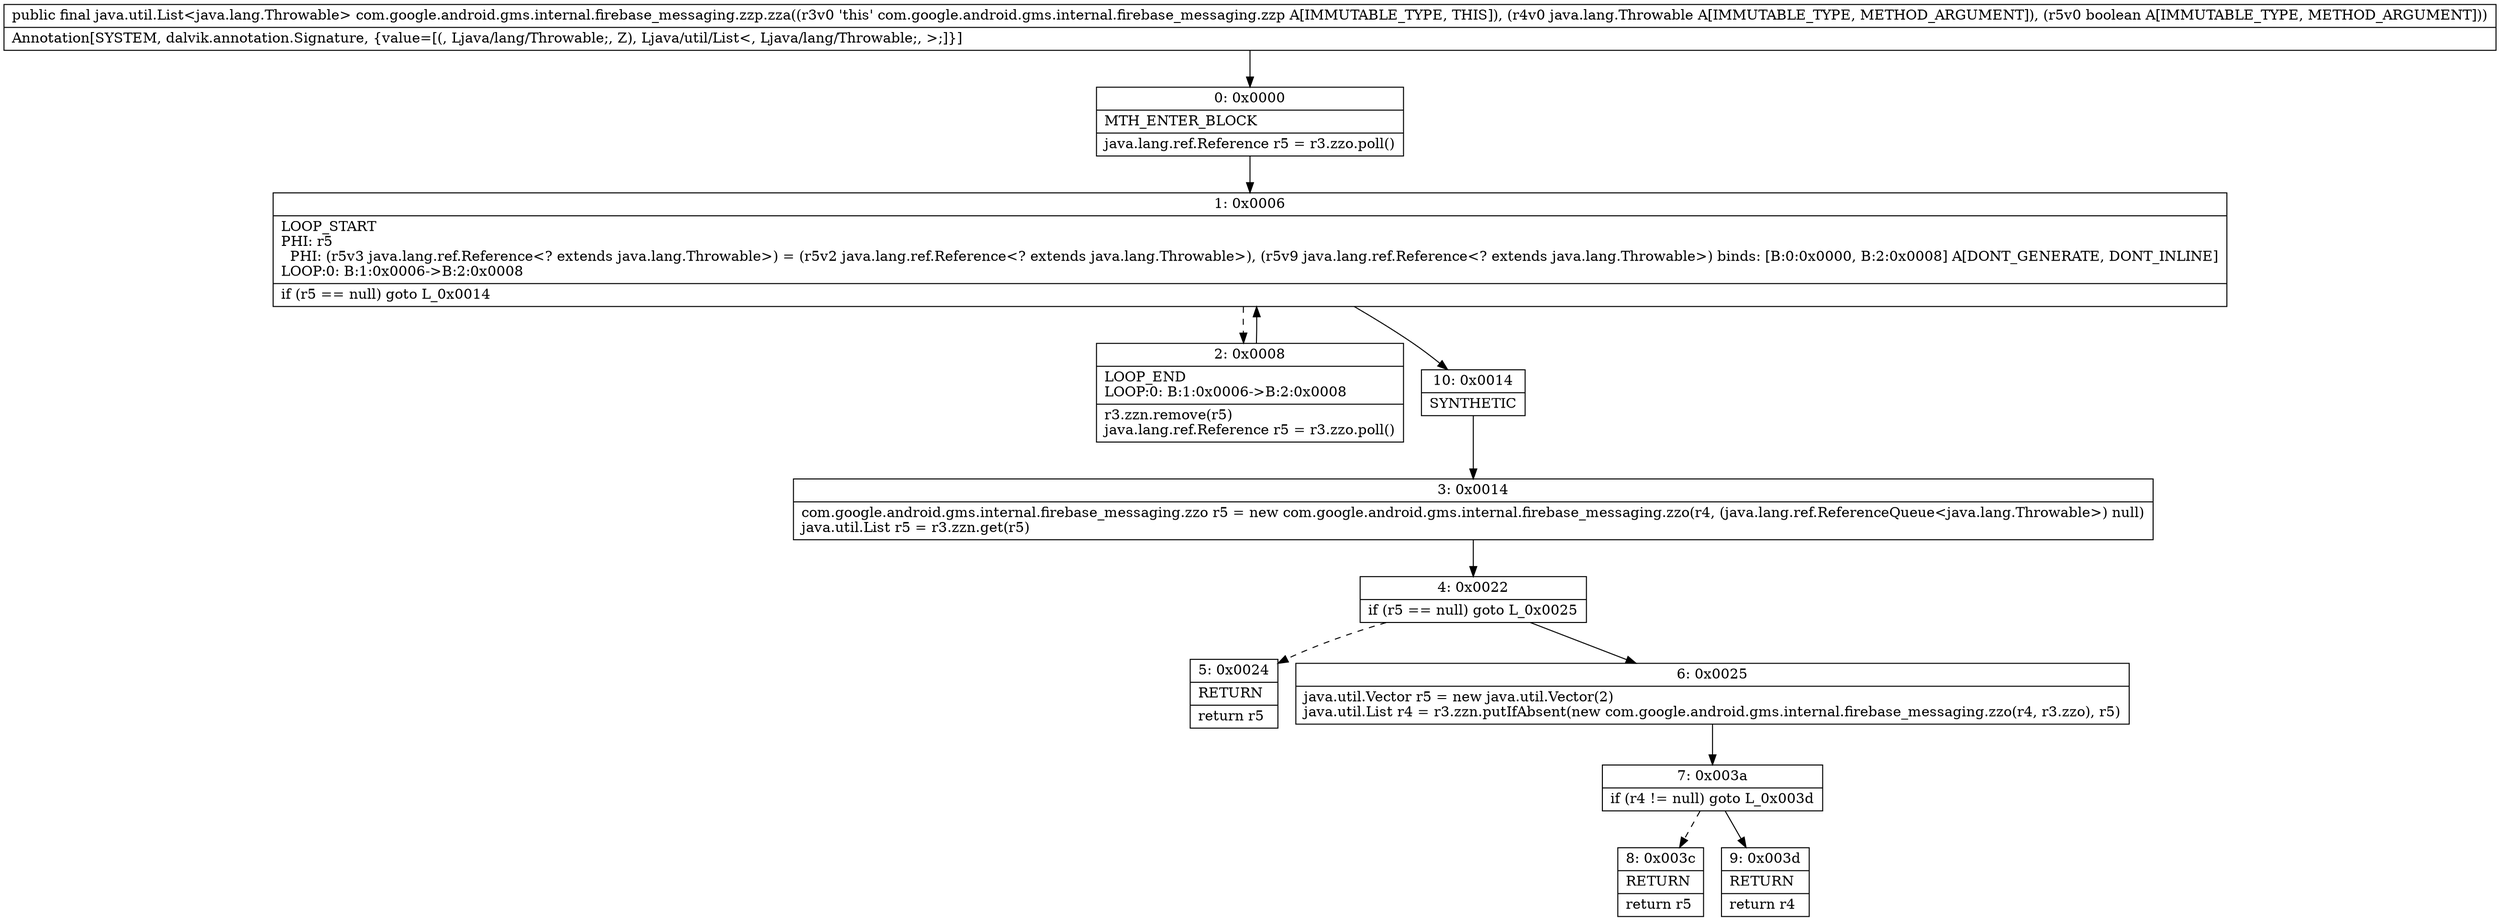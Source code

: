 digraph "CFG forcom.google.android.gms.internal.firebase_messaging.zzp.zza(Ljava\/lang\/Throwable;Z)Ljava\/util\/List;" {
Node_0 [shape=record,label="{0\:\ 0x0000|MTH_ENTER_BLOCK\l|java.lang.ref.Reference r5 = r3.zzo.poll()\l}"];
Node_1 [shape=record,label="{1\:\ 0x0006|LOOP_START\lPHI: r5 \l  PHI: (r5v3 java.lang.ref.Reference\<? extends java.lang.Throwable\>) = (r5v2 java.lang.ref.Reference\<? extends java.lang.Throwable\>), (r5v9 java.lang.ref.Reference\<? extends java.lang.Throwable\>) binds: [B:0:0x0000, B:2:0x0008] A[DONT_GENERATE, DONT_INLINE]\lLOOP:0: B:1:0x0006\-\>B:2:0x0008\l|if (r5 == null) goto L_0x0014\l}"];
Node_2 [shape=record,label="{2\:\ 0x0008|LOOP_END\lLOOP:0: B:1:0x0006\-\>B:2:0x0008\l|r3.zzn.remove(r5)\ljava.lang.ref.Reference r5 = r3.zzo.poll()\l}"];
Node_3 [shape=record,label="{3\:\ 0x0014|com.google.android.gms.internal.firebase_messaging.zzo r5 = new com.google.android.gms.internal.firebase_messaging.zzo(r4, (java.lang.ref.ReferenceQueue\<java.lang.Throwable\>) null)\ljava.util.List r5 = r3.zzn.get(r5)\l}"];
Node_4 [shape=record,label="{4\:\ 0x0022|if (r5 == null) goto L_0x0025\l}"];
Node_5 [shape=record,label="{5\:\ 0x0024|RETURN\l|return r5\l}"];
Node_6 [shape=record,label="{6\:\ 0x0025|java.util.Vector r5 = new java.util.Vector(2)\ljava.util.List r4 = r3.zzn.putIfAbsent(new com.google.android.gms.internal.firebase_messaging.zzo(r4, r3.zzo), r5)\l}"];
Node_7 [shape=record,label="{7\:\ 0x003a|if (r4 != null) goto L_0x003d\l}"];
Node_8 [shape=record,label="{8\:\ 0x003c|RETURN\l|return r5\l}"];
Node_9 [shape=record,label="{9\:\ 0x003d|RETURN\l|return r4\l}"];
Node_10 [shape=record,label="{10\:\ 0x0014|SYNTHETIC\l}"];
MethodNode[shape=record,label="{public final java.util.List\<java.lang.Throwable\> com.google.android.gms.internal.firebase_messaging.zzp.zza((r3v0 'this' com.google.android.gms.internal.firebase_messaging.zzp A[IMMUTABLE_TYPE, THIS]), (r4v0 java.lang.Throwable A[IMMUTABLE_TYPE, METHOD_ARGUMENT]), (r5v0 boolean A[IMMUTABLE_TYPE, METHOD_ARGUMENT]))  | Annotation[SYSTEM, dalvik.annotation.Signature, \{value=[(, Ljava\/lang\/Throwable;, Z), Ljava\/util\/List\<, Ljava\/lang\/Throwable;, \>;]\}]\l}"];
MethodNode -> Node_0;
Node_0 -> Node_1;
Node_1 -> Node_2[style=dashed];
Node_1 -> Node_10;
Node_2 -> Node_1;
Node_3 -> Node_4;
Node_4 -> Node_5[style=dashed];
Node_4 -> Node_6;
Node_6 -> Node_7;
Node_7 -> Node_8[style=dashed];
Node_7 -> Node_9;
Node_10 -> Node_3;
}

